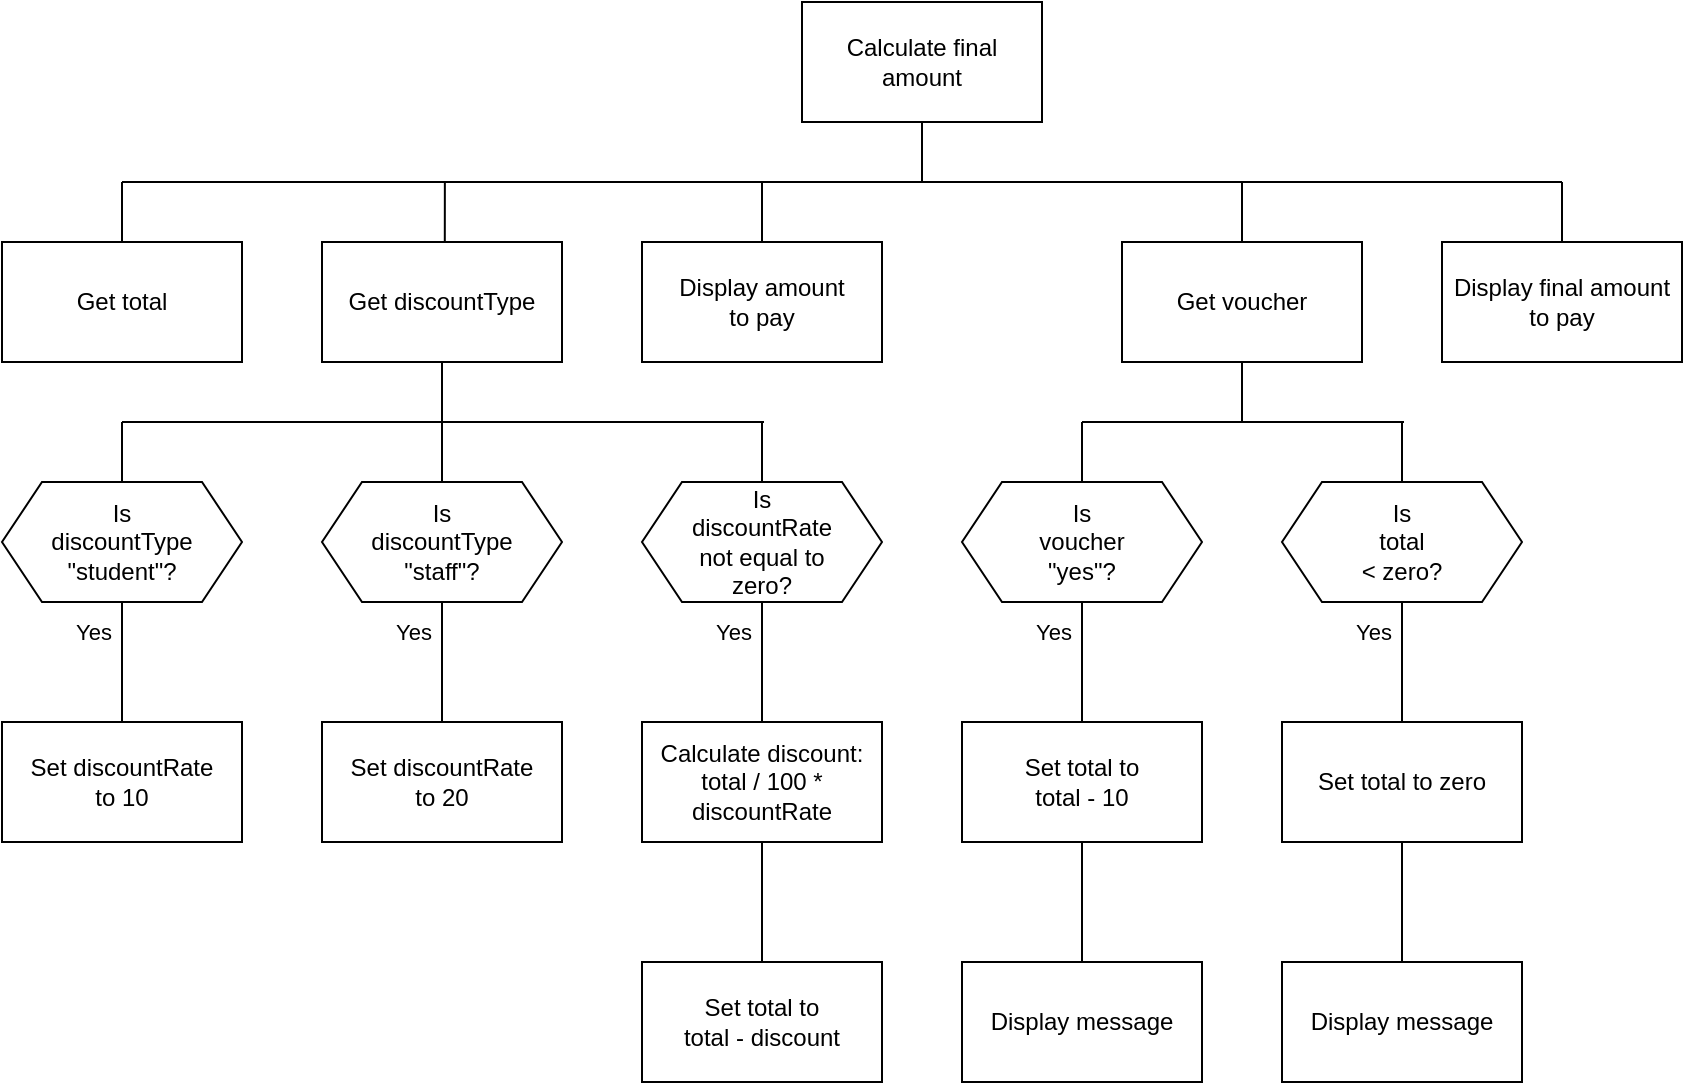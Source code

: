 <mxfile version="20.3.0" type="device" pages="2"><diagram name="sd" id="YVVhJ0kUeRykhdes_ym-"><mxGraphModel dx="782" dy="539" grid="1" gridSize="10" guides="1" tooltips="1" connect="1" arrows="1" fold="1" page="1" pageScale="1" pageWidth="1169" pageHeight="827" math="0" shadow="0"><root><mxCell id="0"/><mxCell id="1" parent="0"/><mxCell id="2BwgFsl3VLa_b2nYBKN8-46" style="edgeStyle=orthogonalEdgeStyle;shape=connector;rounded=0;orthogonalLoop=1;jettySize=auto;html=1;exitX=0.5;exitY=1;exitDx=0;exitDy=0;labelBackgroundColor=default;strokeColor=default;fontFamily=Helvetica;fontSize=11;fontColor=default;endArrow=none;endFill=0;" parent="1" source="2BwgFsl3VLa_b2nYBKN8-1" edge="1"><mxGeometry relative="1" as="geometry"><mxPoint x="580" y="200" as="targetPoint"/></mxGeometry></mxCell><mxCell id="2BwgFsl3VLa_b2nYBKN8-1" value="Calculate final amount" style="rounded=0;whiteSpace=wrap;html=1;" parent="1" vertex="1"><mxGeometry x="520" y="110" width="120" height="60" as="geometry"/></mxCell><mxCell id="2BwgFsl3VLa_b2nYBKN8-25" style="edgeStyle=orthogonalEdgeStyle;rounded=0;orthogonalLoop=1;jettySize=auto;html=1;exitX=0.5;exitY=0;exitDx=0;exitDy=0;endArrow=none;endFill=0;" parent="1" source="2BwgFsl3VLa_b2nYBKN8-2" edge="1"><mxGeometry relative="1" as="geometry"><mxPoint x="180" y="200" as="targetPoint"/></mxGeometry></mxCell><mxCell id="2BwgFsl3VLa_b2nYBKN8-2" value="Get total" style="rounded=0;whiteSpace=wrap;html=1;" parent="1" vertex="1"><mxGeometry x="120" y="230" width="120" height="60" as="geometry"/></mxCell><mxCell id="2BwgFsl3VLa_b2nYBKN8-26" style="edgeStyle=orthogonalEdgeStyle;rounded=0;orthogonalLoop=1;jettySize=auto;html=1;exitX=0.5;exitY=0;exitDx=0;exitDy=0;endArrow=none;endFill=0;" parent="1" source="2BwgFsl3VLa_b2nYBKN8-3" edge="1"><mxGeometry relative="1" as="geometry"><mxPoint x="341.429" y="200" as="targetPoint"/></mxGeometry></mxCell><mxCell id="2BwgFsl3VLa_b2nYBKN8-3" value="Get discountType" style="rounded=0;whiteSpace=wrap;html=1;" parent="1" vertex="1"><mxGeometry x="280" y="230" width="120" height="60" as="geometry"/></mxCell><mxCell id="2BwgFsl3VLa_b2nYBKN8-28" style="edgeStyle=orthogonalEdgeStyle;rounded=0;orthogonalLoop=1;jettySize=auto;html=1;endArrow=none;endFill=0;" parent="1" edge="1"><mxGeometry relative="1" as="geometry"><mxPoint x="180" y="320" as="targetPoint"/><mxPoint x="180" y="350" as="sourcePoint"/></mxGeometry></mxCell><mxCell id="CmPyJKJDkWwYl_QMhDiX-16" style="edgeStyle=orthogonalEdgeStyle;rounded=0;orthogonalLoop=1;jettySize=auto;html=1;exitX=0.5;exitY=0;exitDx=0;exitDy=0;entryX=0.5;entryY=1;entryDx=0;entryDy=0;endArrow=none;endFill=0;" parent="1" source="2BwgFsl3VLa_b2nYBKN8-5" target="CmPyJKJDkWwYl_QMhDiX-8" edge="1"><mxGeometry relative="1" as="geometry"/></mxCell><mxCell id="2BwgFsl3VLa_b2nYBKN8-5" value="Set discountRate&lt;br&gt;to 10" style="rounded=0;whiteSpace=wrap;html=1;" parent="1" vertex="1"><mxGeometry x="120" y="470" width="120" height="60" as="geometry"/></mxCell><mxCell id="2BwgFsl3VLa_b2nYBKN8-29" style="edgeStyle=orthogonalEdgeStyle;rounded=0;orthogonalLoop=1;jettySize=auto;html=1;exitX=0.5;exitY=0;exitDx=0;exitDy=0;endArrow=none;endFill=0;" parent="1" edge="1"><mxGeometry relative="1" as="geometry"><mxPoint x="500" y="320" as="targetPoint"/><mxPoint x="500" y="350" as="sourcePoint"/></mxGeometry></mxCell><mxCell id="CmPyJKJDkWwYl_QMhDiX-18" style="edgeStyle=orthogonalEdgeStyle;shape=connector;rounded=0;orthogonalLoop=1;jettySize=auto;html=1;exitX=0.5;exitY=0;exitDx=0;exitDy=0;entryX=0.5;entryY=1;entryDx=0;entryDy=0;labelBackgroundColor=default;strokeColor=default;fontFamily=Helvetica;fontSize=11;fontColor=default;endArrow=none;endFill=0;" parent="1" source="2BwgFsl3VLa_b2nYBKN8-9" target="CmPyJKJDkWwYl_QMhDiX-11" edge="1"><mxGeometry relative="1" as="geometry"/></mxCell><mxCell id="2BwgFsl3VLa_b2nYBKN8-9" value="Calculate discount:&lt;br&gt;total / 100 * discountRate" style="rounded=0;whiteSpace=wrap;html=1;" parent="1" vertex="1"><mxGeometry x="440" y="470" width="120" height="60" as="geometry"/></mxCell><mxCell id="2BwgFsl3VLa_b2nYBKN8-44" style="edgeStyle=orthogonalEdgeStyle;shape=connector;rounded=0;orthogonalLoop=1;jettySize=auto;html=1;exitX=0.5;exitY=0;exitDx=0;exitDy=0;entryX=0.5;entryY=1;entryDx=0;entryDy=0;labelBackgroundColor=default;strokeColor=default;fontFamily=Helvetica;fontSize=11;fontColor=default;endArrow=none;endFill=0;" parent="1" source="2BwgFsl3VLa_b2nYBKN8-10" target="2BwgFsl3VLa_b2nYBKN8-9" edge="1"><mxGeometry relative="1" as="geometry"/></mxCell><mxCell id="2BwgFsl3VLa_b2nYBKN8-10" value="Set total to&lt;br&gt;total - discount" style="rounded=0;whiteSpace=wrap;html=1;" parent="1" vertex="1"><mxGeometry x="440" y="590" width="120" height="60" as="geometry"/></mxCell><mxCell id="CmPyJKJDkWwYl_QMhDiX-17" style="edgeStyle=orthogonalEdgeStyle;shape=connector;rounded=0;orthogonalLoop=1;jettySize=auto;html=1;exitX=0.5;exitY=0;exitDx=0;exitDy=0;entryX=0.5;entryY=1;entryDx=0;entryDy=0;labelBackgroundColor=default;strokeColor=default;fontFamily=Helvetica;fontSize=11;fontColor=default;endArrow=none;endFill=0;" parent="1" source="2BwgFsl3VLa_b2nYBKN8-11" target="CmPyJKJDkWwYl_QMhDiX-9" edge="1"><mxGeometry relative="1" as="geometry"/></mxCell><mxCell id="2BwgFsl3VLa_b2nYBKN8-11" value="Set discountRate&lt;br&gt;to 20" style="rounded=0;whiteSpace=wrap;html=1;" parent="1" vertex="1"><mxGeometry x="280" y="470" width="120" height="60" as="geometry"/></mxCell><mxCell id="2BwgFsl3VLa_b2nYBKN8-35" style="edgeStyle=orthogonalEdgeStyle;rounded=0;orthogonalLoop=1;jettySize=auto;html=1;exitX=0.5;exitY=0;exitDx=0;exitDy=0;endArrow=none;endFill=0;" parent="1" source="2BwgFsl3VLa_b2nYBKN8-12" edge="1"><mxGeometry relative="1" as="geometry"><mxPoint x="740" y="200" as="targetPoint"/></mxGeometry></mxCell><mxCell id="CmPyJKJDkWwYl_QMhDiX-6" style="edgeStyle=orthogonalEdgeStyle;rounded=0;orthogonalLoop=1;jettySize=auto;html=1;exitX=0.5;exitY=1;exitDx=0;exitDy=0;endArrow=none;endFill=0;" parent="1" source="2BwgFsl3VLa_b2nYBKN8-12" edge="1"><mxGeometry relative="1" as="geometry"><mxPoint x="740" y="320" as="targetPoint"/></mxGeometry></mxCell><mxCell id="2BwgFsl3VLa_b2nYBKN8-12" value="Get voucher" style="rounded=0;whiteSpace=wrap;html=1;" parent="1" vertex="1"><mxGeometry x="680" y="230" width="120" height="60" as="geometry"/></mxCell><mxCell id="2BwgFsl3VLa_b2nYBKN8-31" style="edgeStyle=orthogonalEdgeStyle;rounded=0;orthogonalLoop=1;jettySize=auto;html=1;exitX=0.5;exitY=0;exitDx=0;exitDy=0;endArrow=none;endFill=0;" parent="1" edge="1"><mxGeometry relative="1" as="geometry"><mxPoint x="660" y="320" as="targetPoint"/><mxPoint x="660" y="350" as="sourcePoint"/></mxGeometry></mxCell><mxCell id="CmPyJKJDkWwYl_QMhDiX-19" style="edgeStyle=orthogonalEdgeStyle;shape=connector;rounded=0;orthogonalLoop=1;jettySize=auto;html=1;exitX=0.5;exitY=0;exitDx=0;exitDy=0;entryX=0.5;entryY=1;entryDx=0;entryDy=0;labelBackgroundColor=default;strokeColor=default;fontFamily=Helvetica;fontSize=11;fontColor=default;endArrow=none;endFill=0;" parent="1" source="2BwgFsl3VLa_b2nYBKN8-14" target="CmPyJKJDkWwYl_QMhDiX-12" edge="1"><mxGeometry relative="1" as="geometry"/></mxCell><mxCell id="2BwgFsl3VLa_b2nYBKN8-14" value="Set total to&lt;br style=&quot;border-color: var(--border-color);&quot;&gt;total - 10" style="rounded=0;whiteSpace=wrap;html=1;" parent="1" vertex="1"><mxGeometry x="600" y="470" width="120" height="60" as="geometry"/></mxCell><mxCell id="CmPyJKJDkWwYl_QMhDiX-1" style="edgeStyle=orthogonalEdgeStyle;rounded=0;orthogonalLoop=1;jettySize=auto;html=1;exitX=0.5;exitY=0;exitDx=0;exitDy=0;endArrow=none;endFill=0;" parent="1" edge="1"><mxGeometry relative="1" as="geometry"><mxPoint x="820" y="320" as="targetPoint"/><mxPoint x="820" y="350" as="sourcePoint"/></mxGeometry></mxCell><mxCell id="2BwgFsl3VLa_b2nYBKN8-45" style="edgeStyle=orthogonalEdgeStyle;shape=connector;rounded=0;orthogonalLoop=1;jettySize=auto;html=1;exitX=0.5;exitY=0;exitDx=0;exitDy=0;entryX=0.5;entryY=1;entryDx=0;entryDy=0;labelBackgroundColor=default;strokeColor=default;fontFamily=Helvetica;fontSize=11;fontColor=default;endArrow=none;endFill=0;" parent="1" source="2BwgFsl3VLa_b2nYBKN8-16" target="2BwgFsl3VLa_b2nYBKN8-20" edge="1"><mxGeometry relative="1" as="geometry"/></mxCell><mxCell id="2BwgFsl3VLa_b2nYBKN8-16" value="Display message" style="rounded=0;whiteSpace=wrap;html=1;" parent="1" vertex="1"><mxGeometry x="760" y="590" width="120" height="60" as="geometry"/></mxCell><mxCell id="CmPyJKJDkWwYl_QMhDiX-20" style="edgeStyle=orthogonalEdgeStyle;shape=connector;rounded=0;orthogonalLoop=1;jettySize=auto;html=1;exitX=0.5;exitY=0;exitDx=0;exitDy=0;entryX=0.5;entryY=1;entryDx=0;entryDy=0;labelBackgroundColor=default;strokeColor=default;fontFamily=Helvetica;fontSize=11;fontColor=default;endArrow=none;endFill=0;" parent="1" source="2BwgFsl3VLa_b2nYBKN8-20" target="CmPyJKJDkWwYl_QMhDiX-15" edge="1"><mxGeometry relative="1" as="geometry"/></mxCell><mxCell id="2BwgFsl3VLa_b2nYBKN8-20" value="Set total to zero" style="rounded=0;whiteSpace=wrap;html=1;" parent="1" vertex="1"><mxGeometry x="760" y="470" width="120" height="60" as="geometry"/></mxCell><mxCell id="2BwgFsl3VLa_b2nYBKN8-36" style="edgeStyle=orthogonalEdgeStyle;rounded=0;orthogonalLoop=1;jettySize=auto;html=1;exitX=0.5;exitY=0;exitDx=0;exitDy=0;endArrow=none;endFill=0;" parent="1" source="2BwgFsl3VLa_b2nYBKN8-21" edge="1"><mxGeometry relative="1" as="geometry"><mxPoint x="900" y="200" as="targetPoint"/></mxGeometry></mxCell><mxCell id="2BwgFsl3VLa_b2nYBKN8-21" value="Display final amount to pay" style="rounded=0;whiteSpace=wrap;html=1;" parent="1" vertex="1"><mxGeometry x="840" y="230" width="120" height="60" as="geometry"/></mxCell><mxCell id="2BwgFsl3VLa_b2nYBKN8-34" style="edgeStyle=orthogonalEdgeStyle;rounded=0;orthogonalLoop=1;jettySize=auto;html=1;exitX=0.5;exitY=0;exitDx=0;exitDy=0;endArrow=none;endFill=0;" parent="1" source="2BwgFsl3VLa_b2nYBKN8-22" edge="1"><mxGeometry relative="1" as="geometry"><mxPoint x="500" y="200" as="targetPoint"/></mxGeometry></mxCell><mxCell id="2BwgFsl3VLa_b2nYBKN8-22" value="Display amount&lt;br&gt;to pay" style="rounded=0;whiteSpace=wrap;html=1;" parent="1" vertex="1"><mxGeometry x="440" y="230" width="120" height="60" as="geometry"/></mxCell><mxCell id="2BwgFsl3VLa_b2nYBKN8-23" value="" style="endArrow=none;html=1;rounded=0;" parent="1" edge="1"><mxGeometry width="50" height="50" relative="1" as="geometry"><mxPoint x="180" y="200" as="sourcePoint"/><mxPoint x="900" y="200" as="targetPoint"/></mxGeometry></mxCell><mxCell id="2BwgFsl3VLa_b2nYBKN8-24" value="" style="endArrow=none;html=1;rounded=0;" parent="1" edge="1"><mxGeometry width="50" height="50" relative="1" as="geometry"><mxPoint x="180" y="320" as="sourcePoint"/><mxPoint x="501" y="320" as="targetPoint"/></mxGeometry></mxCell><mxCell id="2BwgFsl3VLa_b2nYBKN8-30" value="" style="endArrow=none;html=1;rounded=0;" parent="1" edge="1"><mxGeometry width="50" height="50" relative="1" as="geometry"><mxPoint x="660" y="320" as="sourcePoint"/><mxPoint x="821" y="320" as="targetPoint"/></mxGeometry></mxCell><mxCell id="2BwgFsl3VLa_b2nYBKN8-47" value="Yes" style="text;html=1;strokeColor=none;fillColor=none;align=right;verticalAlign=middle;whiteSpace=wrap;rounded=0;fontSize=11;fontFamily=Helvetica;fontColor=default;spacing=2;spacingRight=3;" parent="1" vertex="1"><mxGeometry x="280" y="410" width="60" height="30" as="geometry"/></mxCell><mxCell id="2BwgFsl3VLa_b2nYBKN8-48" value="Yes" style="text;html=1;strokeColor=none;fillColor=none;align=right;verticalAlign=middle;whiteSpace=wrap;rounded=0;fontSize=11;fontFamily=Helvetica;fontColor=default;spacing=2;spacingRight=3;" parent="1" vertex="1"><mxGeometry x="120" y="410" width="60" height="30" as="geometry"/></mxCell><mxCell id="2BwgFsl3VLa_b2nYBKN8-49" value="Yes" style="text;html=1;strokeColor=none;fillColor=none;align=right;verticalAlign=middle;whiteSpace=wrap;rounded=0;fontSize=11;fontFamily=Helvetica;fontColor=default;spacing=2;spacingRight=3;" parent="1" vertex="1"><mxGeometry x="440" y="410" width="60" height="30" as="geometry"/></mxCell><mxCell id="2BwgFsl3VLa_b2nYBKN8-50" value="Yes" style="text;html=1;strokeColor=none;fillColor=none;align=right;verticalAlign=middle;whiteSpace=wrap;rounded=0;fontSize=11;fontFamily=Helvetica;fontColor=default;spacing=2;spacingRight=3;" parent="1" vertex="1"><mxGeometry x="600" y="410" width="60" height="30" as="geometry"/></mxCell><mxCell id="2BwgFsl3VLa_b2nYBKN8-51" value="Yes" style="text;html=1;strokeColor=none;fillColor=none;align=right;verticalAlign=middle;whiteSpace=wrap;rounded=0;fontSize=11;fontFamily=Helvetica;fontColor=default;spacing=2;spacingRight=3;" parent="1" vertex="1"><mxGeometry x="760" y="410" width="60" height="30" as="geometry"/></mxCell><mxCell id="CmPyJKJDkWwYl_QMhDiX-5" style="edgeStyle=orthogonalEdgeStyle;rounded=0;orthogonalLoop=1;jettySize=auto;html=1;exitX=0.5;exitY=0;exitDx=0;exitDy=0;entryX=0.5;entryY=1;entryDx=0;entryDy=0;endArrow=none;endFill=0;" parent="1" source="CmPyJKJDkWwYl_QMhDiX-3" target="2BwgFsl3VLa_b2nYBKN8-14" edge="1"><mxGeometry relative="1" as="geometry"/></mxCell><mxCell id="CmPyJKJDkWwYl_QMhDiX-3" value="Display message" style="rounded=0;whiteSpace=wrap;html=1;" parent="1" vertex="1"><mxGeometry x="600" y="590" width="120" height="60" as="geometry"/></mxCell><mxCell id="CmPyJKJDkWwYl_QMhDiX-8" value="Is&lt;br style=&quot;border-color: var(--border-color);&quot;&gt;discountType&lt;br style=&quot;border-color: var(--border-color);&quot;&gt;&quot;student&quot;?" style="shape=hexagon;perimeter=hexagonPerimeter2;whiteSpace=wrap;html=1;fixedSize=1;" parent="1" vertex="1"><mxGeometry x="120" y="350" width="120" height="60" as="geometry"/></mxCell><mxCell id="CmPyJKJDkWwYl_QMhDiX-21" style="edgeStyle=orthogonalEdgeStyle;shape=connector;rounded=0;orthogonalLoop=1;jettySize=auto;html=1;exitX=0.5;exitY=0;exitDx=0;exitDy=0;entryX=0.5;entryY=1;entryDx=0;entryDy=0;labelBackgroundColor=default;strokeColor=default;fontFamily=Helvetica;fontSize=11;fontColor=default;endArrow=none;endFill=0;" parent="1" source="CmPyJKJDkWwYl_QMhDiX-9" target="2BwgFsl3VLa_b2nYBKN8-3" edge="1"><mxGeometry relative="1" as="geometry"/></mxCell><mxCell id="CmPyJKJDkWwYl_QMhDiX-9" value="Is&lt;br style=&quot;border-color: var(--border-color);&quot;&gt;discountType&lt;br style=&quot;border-color: var(--border-color);&quot;&gt;&quot;staff&quot;?" style="shape=hexagon;perimeter=hexagonPerimeter2;whiteSpace=wrap;html=1;fixedSize=1;" parent="1" vertex="1"><mxGeometry x="280" y="350" width="120" height="60" as="geometry"/></mxCell><mxCell id="CmPyJKJDkWwYl_QMhDiX-11" value="Is&lt;br style=&quot;border-color: var(--border-color);&quot;&gt;discountRate&lt;br style=&quot;border-color: var(--border-color);&quot;&gt;not equal to&lt;br style=&quot;border-color: var(--border-color);&quot;&gt;zero?" style="shape=hexagon;perimeter=hexagonPerimeter2;whiteSpace=wrap;html=1;fixedSize=1;" parent="1" vertex="1"><mxGeometry x="440" y="350" width="120" height="60" as="geometry"/></mxCell><mxCell id="CmPyJKJDkWwYl_QMhDiX-12" value="Is&lt;br style=&quot;border-color: var(--border-color);&quot;&gt;voucher&lt;br style=&quot;border-color: var(--border-color);&quot;&gt;&quot;yes&quot;?" style="shape=hexagon;perimeter=hexagonPerimeter2;whiteSpace=wrap;html=1;fixedSize=1;" parent="1" vertex="1"><mxGeometry x="600" y="350" width="120" height="60" as="geometry"/></mxCell><mxCell id="CmPyJKJDkWwYl_QMhDiX-15" value="Is&lt;br style=&quot;border-color: var(--border-color);&quot;&gt;total&lt;br style=&quot;border-color: var(--border-color);&quot;&gt;&amp;lt; zero?" style="shape=hexagon;perimeter=hexagonPerimeter2;whiteSpace=wrap;html=1;fixedSize=1;" parent="1" vertex="1"><mxGeometry x="760" y="350" width="120" height="60" as="geometry"/></mxCell></root></mxGraphModel></diagram><diagram name="orig" id="TNIeaQVXwPno4mfKO_ul"><mxGraphModel dx="869" dy="664" grid="1" gridSize="10" guides="1" tooltips="1" connect="1" arrows="1" fold="1" page="1" pageScale="1" pageWidth="1169" pageHeight="827" math="0" shadow="0">&#xa;      <root>&#xa;        <mxCell id="uQRmSnmffVO2BU24MDGY-0"/>&#xa;        <mxCell id="uQRmSnmffVO2BU24MDGY-1" parent="uQRmSnmffVO2BU24MDGY-0"/>&#xa;        <mxCell id="uQRmSnmffVO2BU24MDGY-2" style="edgeStyle=orthogonalEdgeStyle;shape=connector;rounded=0;orthogonalLoop=1;jettySize=auto;html=1;exitX=0.5;exitY=1;exitDx=0;exitDy=0;labelBackgroundColor=default;strokeColor=default;fontFamily=Helvetica;fontSize=11;fontColor=default;endArrow=none;endFill=0;" edge="1" parent="uQRmSnmffVO2BU24MDGY-1" source="uQRmSnmffVO2BU24MDGY-3">&#xa;          <mxGeometry relative="1" as="geometry">&#xa;            <mxPoint x="580" y="210" as="targetPoint"/>&#xa;          </mxGeometry>&#xa;        </mxCell>&#xa;        <mxCell id="uQRmSnmffVO2BU24MDGY-3" value="Calculate final amount" style="rounded=0;whiteSpace=wrap;html=1;" vertex="1" parent="uQRmSnmffVO2BU24MDGY-1">&#xa;          <mxGeometry x="520" y="120" width="120" height="60" as="geometry"/>&#xa;        </mxCell>&#xa;        <mxCell id="uQRmSnmffVO2BU24MDGY-4" style="edgeStyle=orthogonalEdgeStyle;rounded=0;orthogonalLoop=1;jettySize=auto;html=1;exitX=0.5;exitY=0;exitDx=0;exitDy=0;endArrow=none;endFill=0;" edge="1" parent="uQRmSnmffVO2BU24MDGY-1" source="uQRmSnmffVO2BU24MDGY-5">&#xa;          <mxGeometry relative="1" as="geometry">&#xa;            <mxPoint x="180.429" y="210" as="targetPoint"/>&#xa;          </mxGeometry>&#xa;        </mxCell>&#xa;        <mxCell id="uQRmSnmffVO2BU24MDGY-5" value="Get total amount" style="rounded=0;whiteSpace=wrap;html=1;" vertex="1" parent="uQRmSnmffVO2BU24MDGY-1">&#xa;          <mxGeometry x="120" y="240" width="120" height="60" as="geometry"/>&#xa;        </mxCell>&#xa;        <mxCell id="uQRmSnmffVO2BU24MDGY-6" style="edgeStyle=orthogonalEdgeStyle;rounded=0;orthogonalLoop=1;jettySize=auto;html=1;exitX=0.5;exitY=0;exitDx=0;exitDy=0;endArrow=none;endFill=0;" edge="1" parent="uQRmSnmffVO2BU24MDGY-1" source="uQRmSnmffVO2BU24MDGY-7">&#xa;          <mxGeometry relative="1" as="geometry">&#xa;            <mxPoint x="340.429" y="210" as="targetPoint"/>&#xa;          </mxGeometry>&#xa;        </mxCell>&#xa;        <mxCell id="uQRmSnmffVO2BU24MDGY-7" value="Get answer to &quot;Discount?&quot;" style="rounded=0;whiteSpace=wrap;html=1;" vertex="1" parent="uQRmSnmffVO2BU24MDGY-1">&#xa;          <mxGeometry x="280" y="240" width="120" height="60" as="geometry"/>&#xa;        </mxCell>&#xa;        <mxCell id="uQRmSnmffVO2BU24MDGY-8" style="edgeStyle=orthogonalEdgeStyle;rounded=0;orthogonalLoop=1;jettySize=auto;html=1;endArrow=none;endFill=0;" edge="1" parent="uQRmSnmffVO2BU24MDGY-1">&#xa;          <mxGeometry relative="1" as="geometry">&#xa;            <mxPoint x="180.429" y="330" as="targetPoint"/>&#xa;            <mxPoint x="180" y="360" as="sourcePoint"/>&#xa;          </mxGeometry>&#xa;        </mxCell>&#xa;        <mxCell id="uQRmSnmffVO2BU24MDGY-9" value="Is&lt;br&gt;answer&lt;br&gt;&quot;yes&quot;?" style="rhombus;whiteSpace=wrap;html=1;" vertex="1" parent="uQRmSnmffVO2BU24MDGY-1">&#xa;          <mxGeometry x="120" y="360" width="120" height="80" as="geometry"/>&#xa;        </mxCell>&#xa;        <mxCell id="uQRmSnmffVO2BU24MDGY-10" style="edgeStyle=orthogonalEdgeStyle;shape=connector;rounded=0;orthogonalLoop=1;jettySize=auto;html=1;exitX=0.5;exitY=0;exitDx=0;exitDy=0;entryX=0.5;entryY=1;entryDx=0;entryDy=0;labelBackgroundColor=default;strokeColor=default;fontFamily=Helvetica;fontSize=11;fontColor=default;endArrow=none;endFill=0;" edge="1" parent="uQRmSnmffVO2BU24MDGY-1" source="uQRmSnmffVO2BU24MDGY-11" target="uQRmSnmffVO2BU24MDGY-9">&#xa;          <mxGeometry relative="1" as="geometry"/>&#xa;        </mxCell>&#xa;        <mxCell id="uQRmSnmffVO2BU24MDGY-11" value="Get discount %" style="rounded=0;whiteSpace=wrap;html=1;" vertex="1" parent="uQRmSnmffVO2BU24MDGY-1">&#xa;          <mxGeometry x="120" y="483.5" width="120" height="60" as="geometry"/>&#xa;        </mxCell>&#xa;        <mxCell id="uQRmSnmffVO2BU24MDGY-12" style="edgeStyle=orthogonalEdgeStyle;rounded=0;orthogonalLoop=1;jettySize=auto;html=1;exitX=0.5;exitY=0;exitDx=0;exitDy=0;entryX=0.5;entryY=1;entryDx=0;entryDy=0;endArrow=none;endFill=0;" edge="1" parent="uQRmSnmffVO2BU24MDGY-1" source="uQRmSnmffVO2BU24MDGY-13" target="uQRmSnmffVO2BU24MDGY-7">&#xa;          <mxGeometry relative="1" as="geometry"/>&#xa;        </mxCell>&#xa;        <mxCell id="uQRmSnmffVO2BU24MDGY-13" value="Is&lt;br&gt;discount %&lt;br&gt;&amp;gt; 40?" style="rhombus;whiteSpace=wrap;html=1;" vertex="1" parent="uQRmSnmffVO2BU24MDGY-1">&#xa;          <mxGeometry x="280" y="360" width="120" height="80" as="geometry"/>&#xa;        </mxCell>&#xa;        <mxCell id="uQRmSnmffVO2BU24MDGY-14" style="edgeStyle=orthogonalEdgeStyle;shape=connector;rounded=0;orthogonalLoop=1;jettySize=auto;html=1;exitX=0.5;exitY=0;exitDx=0;exitDy=0;entryX=0.5;entryY=1;entryDx=0;entryDy=0;labelBackgroundColor=default;strokeColor=default;fontFamily=Helvetica;fontSize=11;fontColor=default;endArrow=none;endFill=0;" edge="1" parent="uQRmSnmffVO2BU24MDGY-1" source="uQRmSnmffVO2BU24MDGY-15" target="uQRmSnmffVO2BU24MDGY-23">&#xa;          <mxGeometry relative="1" as="geometry"/>&#xa;        </mxCell>&#xa;        <mxCell id="uQRmSnmffVO2BU24MDGY-15" value="Set discount % to 0" style="rounded=0;whiteSpace=wrap;html=1;" vertex="1" parent="uQRmSnmffVO2BU24MDGY-1">&#xa;          <mxGeometry x="280" y="600" width="120" height="60" as="geometry"/>&#xa;        </mxCell>&#xa;        <mxCell id="uQRmSnmffVO2BU24MDGY-16" style="edgeStyle=orthogonalEdgeStyle;rounded=0;orthogonalLoop=1;jettySize=auto;html=1;exitX=0.5;exitY=0;exitDx=0;exitDy=0;endArrow=none;endFill=0;" edge="1" parent="uQRmSnmffVO2BU24MDGY-1" source="uQRmSnmffVO2BU24MDGY-17">&#xa;          <mxGeometry relative="1" as="geometry">&#xa;            <mxPoint x="500.429" y="330" as="targetPoint"/>&#xa;          </mxGeometry>&#xa;        </mxCell>&#xa;        <mxCell id="uQRmSnmffVO2BU24MDGY-17" value="Is&lt;br&gt;discount %&lt;br&gt;not equal to&lt;br&gt;zero?" style="rhombus;whiteSpace=wrap;html=1;" vertex="1" parent="uQRmSnmffVO2BU24MDGY-1">&#xa;          <mxGeometry x="440" y="360" width="120" height="80" as="geometry"/>&#xa;        </mxCell>&#xa;        <mxCell id="uQRmSnmffVO2BU24MDGY-18" style="edgeStyle=orthogonalEdgeStyle;shape=connector;rounded=0;orthogonalLoop=1;jettySize=auto;html=1;exitX=0.5;exitY=0;exitDx=0;exitDy=0;entryX=0.5;entryY=1;entryDx=0;entryDy=0;labelBackgroundColor=default;strokeColor=default;fontFamily=Helvetica;fontSize=11;fontColor=default;endArrow=none;endFill=0;" edge="1" parent="uQRmSnmffVO2BU24MDGY-1" source="uQRmSnmffVO2BU24MDGY-19" target="uQRmSnmffVO2BU24MDGY-17">&#xa;          <mxGeometry relative="1" as="geometry"/>&#xa;        </mxCell>&#xa;        <mxCell id="uQRmSnmffVO2BU24MDGY-19" value="Calculate discount:&lt;br&gt;total / 100 * discount" style="rounded=0;whiteSpace=wrap;html=1;" vertex="1" parent="uQRmSnmffVO2BU24MDGY-1">&#xa;          <mxGeometry x="440" y="483.5" width="120" height="60" as="geometry"/>&#xa;        </mxCell>&#xa;        <mxCell id="uQRmSnmffVO2BU24MDGY-20" style="edgeStyle=orthogonalEdgeStyle;shape=connector;rounded=0;orthogonalLoop=1;jettySize=auto;html=1;exitX=0.5;exitY=0;exitDx=0;exitDy=0;entryX=0.5;entryY=1;entryDx=0;entryDy=0;labelBackgroundColor=default;strokeColor=default;fontFamily=Helvetica;fontSize=11;fontColor=default;endArrow=none;endFill=0;" edge="1" parent="uQRmSnmffVO2BU24MDGY-1" source="uQRmSnmffVO2BU24MDGY-21" target="uQRmSnmffVO2BU24MDGY-19">&#xa;          <mxGeometry relative="1" as="geometry"/>&#xa;        </mxCell>&#xa;        <mxCell id="uQRmSnmffVO2BU24MDGY-21" value="Update total:&lt;br&gt;total - discount" style="rounded=0;whiteSpace=wrap;html=1;" vertex="1" parent="uQRmSnmffVO2BU24MDGY-1">&#xa;          <mxGeometry x="440" y="600" width="120" height="60" as="geometry"/>&#xa;        </mxCell>&#xa;        <mxCell id="uQRmSnmffVO2BU24MDGY-22" style="edgeStyle=orthogonalEdgeStyle;shape=connector;rounded=0;orthogonalLoop=1;jettySize=auto;html=1;exitX=0.5;exitY=0;exitDx=0;exitDy=0;entryX=0.5;entryY=1;entryDx=0;entryDy=0;labelBackgroundColor=default;strokeColor=default;fontFamily=Helvetica;fontSize=11;fontColor=default;endArrow=none;endFill=0;" edge="1" parent="uQRmSnmffVO2BU24MDGY-1" source="uQRmSnmffVO2BU24MDGY-23" target="uQRmSnmffVO2BU24MDGY-13">&#xa;          <mxGeometry relative="1" as="geometry"/>&#xa;        </mxCell>&#xa;        <mxCell id="uQRmSnmffVO2BU24MDGY-23" value="Display error message" style="rounded=0;whiteSpace=wrap;html=1;" vertex="1" parent="uQRmSnmffVO2BU24MDGY-1">&#xa;          <mxGeometry x="280" y="483.5" width="120" height="60" as="geometry"/>&#xa;        </mxCell>&#xa;        <mxCell id="uQRmSnmffVO2BU24MDGY-24" style="edgeStyle=orthogonalEdgeStyle;rounded=0;orthogonalLoop=1;jettySize=auto;html=1;exitX=0.5;exitY=0;exitDx=0;exitDy=0;endArrow=none;endFill=0;" edge="1" parent="uQRmSnmffVO2BU24MDGY-1" source="uQRmSnmffVO2BU24MDGY-25">&#xa;          <mxGeometry relative="1" as="geometry">&#xa;            <mxPoint x="820.429" y="210" as="targetPoint"/>&#xa;          </mxGeometry>&#xa;        </mxCell>&#xa;        <mxCell id="uQRmSnmffVO2BU24MDGY-25" value="Get answer to &quot;Voucher?&quot;" style="rounded=0;whiteSpace=wrap;html=1;" vertex="1" parent="uQRmSnmffVO2BU24MDGY-1">&#xa;          <mxGeometry x="760" y="250" width="120" height="60" as="geometry"/>&#xa;        </mxCell>&#xa;        <mxCell id="uQRmSnmffVO2BU24MDGY-26" style="edgeStyle=orthogonalEdgeStyle;rounded=0;orthogonalLoop=1;jettySize=auto;html=1;exitX=0.5;exitY=0;exitDx=0;exitDy=0;endArrow=none;endFill=0;" edge="1" parent="uQRmSnmffVO2BU24MDGY-1" source="uQRmSnmffVO2BU24MDGY-27">&#xa;          <mxGeometry relative="1" as="geometry">&#xa;            <mxPoint x="660.429" y="330" as="targetPoint"/>&#xa;          </mxGeometry>&#xa;        </mxCell>&#xa;        <mxCell id="uQRmSnmffVO2BU24MDGY-27" value="Is&lt;br&gt;answer&lt;br&gt;&quot;yes&quot;?" style="rhombus;whiteSpace=wrap;html=1;" vertex="1" parent="uQRmSnmffVO2BU24MDGY-1">&#xa;          <mxGeometry x="600" y="360" width="120" height="80" as="geometry"/>&#xa;        </mxCell>&#xa;        <mxCell id="uQRmSnmffVO2BU24MDGY-28" style="edgeStyle=orthogonalEdgeStyle;shape=connector;rounded=0;orthogonalLoop=1;jettySize=auto;html=1;exitX=0.5;exitY=0;exitDx=0;exitDy=0;entryX=0.5;entryY=1;entryDx=0;entryDy=0;labelBackgroundColor=default;strokeColor=default;fontFamily=Helvetica;fontSize=11;fontColor=default;endArrow=none;endFill=0;" edge="1" parent="uQRmSnmffVO2BU24MDGY-1" source="uQRmSnmffVO2BU24MDGY-29" target="uQRmSnmffVO2BU24MDGY-27">&#xa;          <mxGeometry relative="1" as="geometry"/>&#xa;        </mxCell>&#xa;        <mxCell id="uQRmSnmffVO2BU24MDGY-29" value="Get voucher amount" style="rounded=0;whiteSpace=wrap;html=1;" vertex="1" parent="uQRmSnmffVO2BU24MDGY-1">&#xa;          <mxGeometry x="600" y="483.5" width="120" height="60" as="geometry"/>&#xa;        </mxCell>&#xa;        <mxCell id="uQRmSnmffVO2BU24MDGY-30" style="edgeStyle=orthogonalEdgeStyle;rounded=0;orthogonalLoop=1;jettySize=auto;html=1;exitX=0.5;exitY=0;exitDx=0;exitDy=0;entryX=0.5;entryY=1;entryDx=0;entryDy=0;endArrow=none;endFill=0;" edge="1" parent="uQRmSnmffVO2BU24MDGY-1" source="uQRmSnmffVO2BU24MDGY-31" target="uQRmSnmffVO2BU24MDGY-25">&#xa;          <mxGeometry relative="1" as="geometry"/>&#xa;        </mxCell>&#xa;        <mxCell id="uQRmSnmffVO2BU24MDGY-31" value="Is&lt;br&gt;voucher&lt;br&gt;&amp;gt; total?" style="rhombus;whiteSpace=wrap;html=1;" vertex="1" parent="uQRmSnmffVO2BU24MDGY-1">&#xa;          <mxGeometry x="760" y="360" width="120" height="80" as="geometry"/>&#xa;        </mxCell>&#xa;        <mxCell id="uQRmSnmffVO2BU24MDGY-32" style="edgeStyle=orthogonalEdgeStyle;shape=connector;rounded=0;orthogonalLoop=1;jettySize=auto;html=1;exitX=0.5;exitY=0;exitDx=0;exitDy=0;entryX=0.5;entryY=1;entryDx=0;entryDy=0;labelBackgroundColor=default;strokeColor=default;fontFamily=Helvetica;fontSize=11;fontColor=default;endArrow=none;endFill=0;" edge="1" parent="uQRmSnmffVO2BU24MDGY-1" source="uQRmSnmffVO2BU24MDGY-33" target="uQRmSnmffVO2BU24MDGY-39">&#xa;          <mxGeometry relative="1" as="geometry"/>&#xa;        </mxCell>&#xa;        <mxCell id="uQRmSnmffVO2BU24MDGY-33" value="Set voucher&lt;br&gt;amount to 0" style="rounded=0;whiteSpace=wrap;html=1;" vertex="1" parent="uQRmSnmffVO2BU24MDGY-1">&#xa;          <mxGeometry x="760" y="600" width="120" height="60" as="geometry"/>&#xa;        </mxCell>&#xa;        <mxCell id="uQRmSnmffVO2BU24MDGY-34" style="edgeStyle=orthogonalEdgeStyle;rounded=0;orthogonalLoop=1;jettySize=auto;html=1;exitX=0.5;exitY=0;exitDx=0;exitDy=0;endArrow=none;endFill=0;" edge="1" parent="uQRmSnmffVO2BU24MDGY-1" source="uQRmSnmffVO2BU24MDGY-35">&#xa;          <mxGeometry relative="1" as="geometry">&#xa;            <mxPoint x="980.429" y="330" as="targetPoint"/>&#xa;          </mxGeometry>&#xa;        </mxCell>&#xa;        <mxCell id="uQRmSnmffVO2BU24MDGY-35" value="Is&lt;br&gt;voucher not&lt;br&gt;equal to&lt;br&gt;zero?" style="rhombus;whiteSpace=wrap;html=1;" vertex="1" parent="uQRmSnmffVO2BU24MDGY-1">&#xa;          <mxGeometry x="920" y="360" width="120" height="80" as="geometry"/>&#xa;        </mxCell>&#xa;        <mxCell id="uQRmSnmffVO2BU24MDGY-36" style="edgeStyle=orthogonalEdgeStyle;shape=connector;rounded=0;orthogonalLoop=1;jettySize=auto;html=1;exitX=0.5;exitY=0;exitDx=0;exitDy=0;entryX=0.5;entryY=1;entryDx=0;entryDy=0;labelBackgroundColor=default;strokeColor=default;fontFamily=Helvetica;fontSize=11;fontColor=default;endArrow=none;endFill=0;" edge="1" parent="uQRmSnmffVO2BU24MDGY-1" source="uQRmSnmffVO2BU24MDGY-37" target="uQRmSnmffVO2BU24MDGY-35">&#xa;          <mxGeometry relative="1" as="geometry"/>&#xa;        </mxCell>&#xa;        <mxCell id="uQRmSnmffVO2BU24MDGY-37" value="Update total:&lt;br style=&quot;border-color: var(--border-color);&quot;&gt;total - voucher" style="rounded=0;whiteSpace=wrap;html=1;" vertex="1" parent="uQRmSnmffVO2BU24MDGY-1">&#xa;          <mxGeometry x="920" y="483.5" width="120" height="60" as="geometry"/>&#xa;        </mxCell>&#xa;        <mxCell id="uQRmSnmffVO2BU24MDGY-38" style="edgeStyle=orthogonalEdgeStyle;shape=connector;rounded=0;orthogonalLoop=1;jettySize=auto;html=1;exitX=0.5;exitY=0;exitDx=0;exitDy=0;entryX=0.5;entryY=1;entryDx=0;entryDy=0;labelBackgroundColor=default;strokeColor=default;fontFamily=Helvetica;fontSize=11;fontColor=default;endArrow=none;endFill=0;" edge="1" parent="uQRmSnmffVO2BU24MDGY-1" source="uQRmSnmffVO2BU24MDGY-39" target="uQRmSnmffVO2BU24MDGY-31">&#xa;          <mxGeometry relative="1" as="geometry"/>&#xa;        </mxCell>&#xa;        <mxCell id="uQRmSnmffVO2BU24MDGY-39" value="Display error message" style="rounded=0;whiteSpace=wrap;html=1;" vertex="1" parent="uQRmSnmffVO2BU24MDGY-1">&#xa;          <mxGeometry x="760" y="483.5" width="120" height="60" as="geometry"/>&#xa;        </mxCell>&#xa;        <mxCell id="uQRmSnmffVO2BU24MDGY-40" style="edgeStyle=orthogonalEdgeStyle;rounded=0;orthogonalLoop=1;jettySize=auto;html=1;exitX=0.5;exitY=0;exitDx=0;exitDy=0;endArrow=none;endFill=0;" edge="1" parent="uQRmSnmffVO2BU24MDGY-1" source="uQRmSnmffVO2BU24MDGY-41">&#xa;          <mxGeometry relative="1" as="geometry">&#xa;            <mxPoint x="980.429" y="210" as="targetPoint"/>&#xa;          </mxGeometry>&#xa;        </mxCell>&#xa;        <mxCell id="uQRmSnmffVO2BU24MDGY-41" value="Display final amount to pay" style="rounded=0;whiteSpace=wrap;html=1;" vertex="1" parent="uQRmSnmffVO2BU24MDGY-1">&#xa;          <mxGeometry x="920" y="250" width="120" height="60" as="geometry"/>&#xa;        </mxCell>&#xa;        <mxCell id="uQRmSnmffVO2BU24MDGY-42" style="edgeStyle=orthogonalEdgeStyle;rounded=0;orthogonalLoop=1;jettySize=auto;html=1;exitX=0.5;exitY=0;exitDx=0;exitDy=0;endArrow=none;endFill=0;" edge="1" parent="uQRmSnmffVO2BU24MDGY-1" source="uQRmSnmffVO2BU24MDGY-43">&#xa;          <mxGeometry relative="1" as="geometry">&#xa;            <mxPoint x="660.429" y="210" as="targetPoint"/>&#xa;          </mxGeometry>&#xa;        </mxCell>&#xa;        <mxCell id="uQRmSnmffVO2BU24MDGY-43" value="Display amount&lt;br&gt;to pay" style="rounded=0;whiteSpace=wrap;html=1;" vertex="1" parent="uQRmSnmffVO2BU24MDGY-1">&#xa;          <mxGeometry x="600" y="250" width="120" height="60" as="geometry"/>&#xa;        </mxCell>&#xa;        <mxCell id="uQRmSnmffVO2BU24MDGY-44" value="" style="endArrow=none;html=1;rounded=0;" edge="1" parent="uQRmSnmffVO2BU24MDGY-1">&#xa;          <mxGeometry width="50" height="50" relative="1" as="geometry">&#xa;            <mxPoint x="180" y="210" as="sourcePoint"/>&#xa;            <mxPoint x="980" y="210" as="targetPoint"/>&#xa;          </mxGeometry>&#xa;        </mxCell>&#xa;        <mxCell id="uQRmSnmffVO2BU24MDGY-45" value="" style="endArrow=none;html=1;rounded=0;" edge="1" parent="uQRmSnmffVO2BU24MDGY-1">&#xa;          <mxGeometry width="50" height="50" relative="1" as="geometry">&#xa;            <mxPoint x="180" y="330" as="sourcePoint"/>&#xa;            <mxPoint x="500" y="330" as="targetPoint"/>&#xa;          </mxGeometry>&#xa;        </mxCell>&#xa;        <mxCell id="uQRmSnmffVO2BU24MDGY-46" value="" style="endArrow=none;html=1;rounded=0;" edge="1" parent="uQRmSnmffVO2BU24MDGY-1">&#xa;          <mxGeometry width="50" height="50" relative="1" as="geometry">&#xa;            <mxPoint x="660" y="330" as="sourcePoint"/>&#xa;            <mxPoint x="980" y="330" as="targetPoint"/>&#xa;          </mxGeometry>&#xa;        </mxCell>&#xa;        <mxCell id="uQRmSnmffVO2BU24MDGY-47" value="Yes" style="text;html=1;strokeColor=none;fillColor=none;align=right;verticalAlign=middle;whiteSpace=wrap;rounded=0;fontSize=11;fontFamily=Helvetica;fontColor=default;spacing=2;spacingRight=3;" vertex="1" parent="uQRmSnmffVO2BU24MDGY-1">&#xa;          <mxGeometry x="280" y="440" width="60" height="30" as="geometry"/>&#xa;        </mxCell>&#xa;        <mxCell id="uQRmSnmffVO2BU24MDGY-48" value="Yes" style="text;html=1;strokeColor=none;fillColor=none;align=right;verticalAlign=middle;whiteSpace=wrap;rounded=0;fontSize=11;fontFamily=Helvetica;fontColor=default;spacing=2;spacingRight=3;" vertex="1" parent="uQRmSnmffVO2BU24MDGY-1">&#xa;          <mxGeometry x="120" y="440" width="60" height="30" as="geometry"/>&#xa;        </mxCell>&#xa;        <mxCell id="uQRmSnmffVO2BU24MDGY-49" value="Yes" style="text;html=1;strokeColor=none;fillColor=none;align=right;verticalAlign=middle;whiteSpace=wrap;rounded=0;fontSize=11;fontFamily=Helvetica;fontColor=default;spacing=2;spacingRight=3;" vertex="1" parent="uQRmSnmffVO2BU24MDGY-1">&#xa;          <mxGeometry x="440" y="440" width="60" height="30" as="geometry"/>&#xa;        </mxCell>&#xa;        <mxCell id="uQRmSnmffVO2BU24MDGY-50" value="Yes" style="text;html=1;strokeColor=none;fillColor=none;align=right;verticalAlign=middle;whiteSpace=wrap;rounded=0;fontSize=11;fontFamily=Helvetica;fontColor=default;spacing=2;spacingRight=3;" vertex="1" parent="uQRmSnmffVO2BU24MDGY-1">&#xa;          <mxGeometry x="600" y="440" width="60" height="30" as="geometry"/>&#xa;        </mxCell>&#xa;        <mxCell id="uQRmSnmffVO2BU24MDGY-51" value="Yes" style="text;html=1;strokeColor=none;fillColor=none;align=right;verticalAlign=middle;whiteSpace=wrap;rounded=0;fontSize=11;fontFamily=Helvetica;fontColor=default;spacing=2;spacingRight=3;" vertex="1" parent="uQRmSnmffVO2BU24MDGY-1">&#xa;          <mxGeometry x="760" y="440" width="60" height="30" as="geometry"/>&#xa;        </mxCell>&#xa;        <mxCell id="uQRmSnmffVO2BU24MDGY-52" value="Yes" style="text;html=1;strokeColor=none;fillColor=none;align=right;verticalAlign=middle;whiteSpace=wrap;rounded=0;fontSize=11;fontFamily=Helvetica;fontColor=default;spacing=2;spacingRight=3;" vertex="1" parent="uQRmSnmffVO2BU24MDGY-1">&#xa;          <mxGeometry x="920" y="440" width="60" height="30" as="geometry"/>&#xa;        </mxCell>&#xa;      </root>&#xa;    </mxGraphModel></diagram></mxfile>